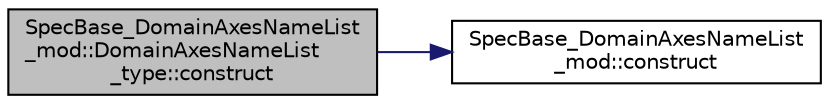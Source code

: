 digraph "SpecBase_DomainAxesNameList_mod::DomainAxesNameList_type::construct"
{
 // LATEX_PDF_SIZE
  edge [fontname="Helvetica",fontsize="10",labelfontname="Helvetica",labelfontsize="10"];
  node [fontname="Helvetica",fontsize="10",shape=record];
  rankdir="LR";
  Node1 [label="SpecBase_DomainAxesNameList\l_mod::DomainAxesNameList\l_type::construct",height=0.2,width=0.4,color="black", fillcolor="grey75", style="filled", fontcolor="black",tooltip=" "];
  Node1 -> Node2 [color="midnightblue",fontsize="10",style="solid",fontname="Helvetica"];
  Node2 [label="SpecBase_DomainAxesNameList\l_mod::construct",height=0.2,width=0.4,color="black", fillcolor="white", style="filled",URL="$namespaceSpecBase__DomainAxesNameList__mod.html#aac238a31263e9155b1943dd8a11c1be7",tooltip=" "];
}
